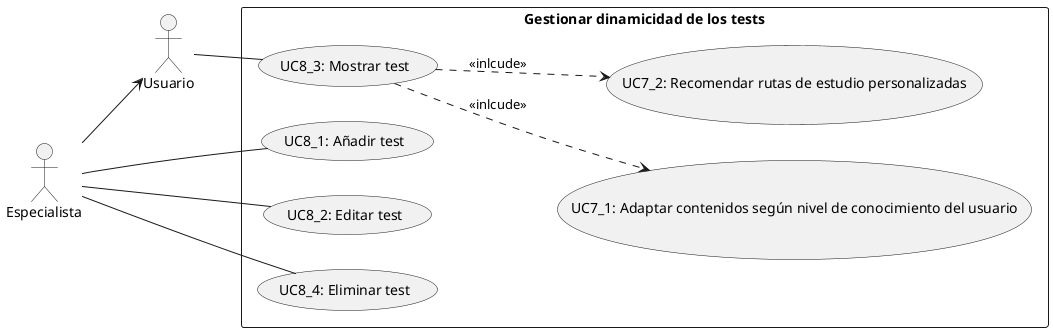 @startuml CU
left to right direction
skinparam packageStyle rectangle

actor Usuario
actor Especialista


package "Gestionar dinamicidad de los tests" {

    usecase "UC7_1: Adaptar contenidos según nivel de conocimiento del usuario" as UC7_1
    usecase "UC7_2: Recomendar rutas de estudio personalizadas" as UC7_2
    
    usecase "UC8_1: Añadir test" as UC8_1
    usecase "UC8_2: Editar test" as UC8_2
    usecase "UC8_3: Mostrar test" as UC8_3
    usecase "UC8_4: Eliminar test" as UC8_4
}

' Relaciones (solo actor base por herencia)


Especialista -- UC8_1
Especialista -- UC8_2
Especialista -- UC8_4

Usuario -- UC8_3

UC8_3 ..> UC7_1 : <<inlcude>>
UC8_3 ..> UC7_2 : <<inlcude>>

Especialista --> Usuario


@enduml
